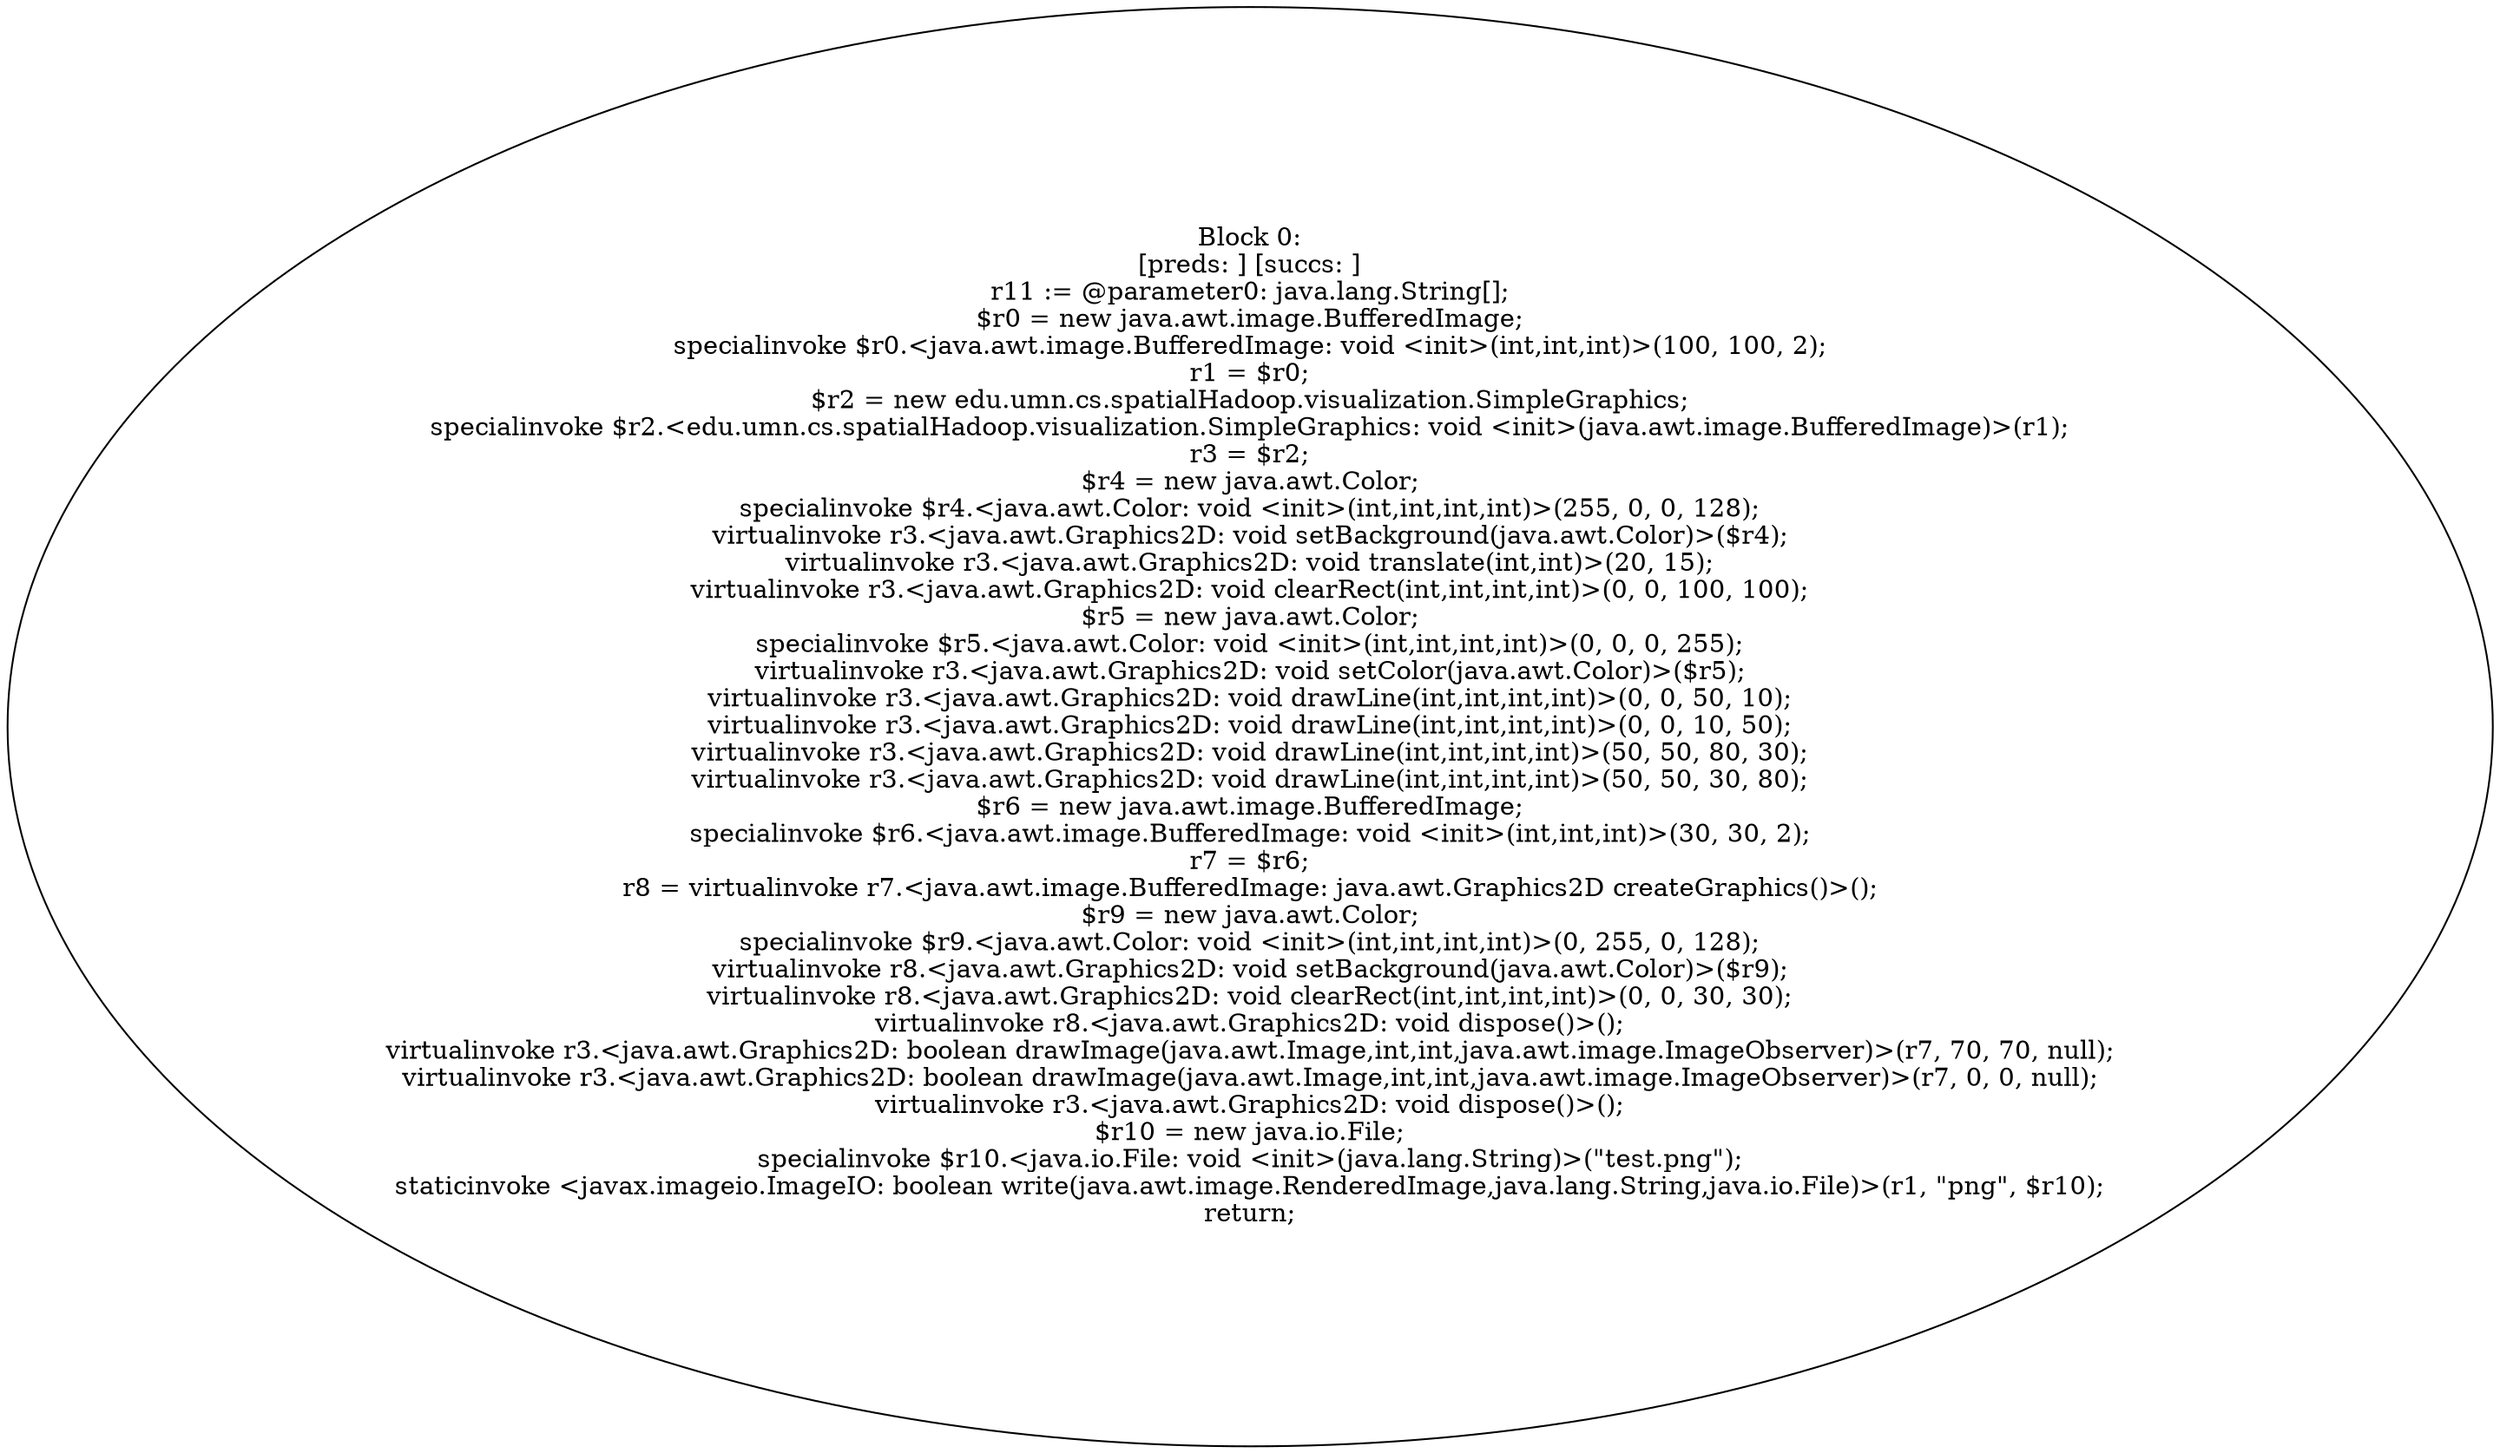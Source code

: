 digraph "unitGraph" {
    "Block 0:
[preds: ] [succs: ]
r11 := @parameter0: java.lang.String[];
$r0 = new java.awt.image.BufferedImage;
specialinvoke $r0.<java.awt.image.BufferedImage: void <init>(int,int,int)>(100, 100, 2);
r1 = $r0;
$r2 = new edu.umn.cs.spatialHadoop.visualization.SimpleGraphics;
specialinvoke $r2.<edu.umn.cs.spatialHadoop.visualization.SimpleGraphics: void <init>(java.awt.image.BufferedImage)>(r1);
r3 = $r2;
$r4 = new java.awt.Color;
specialinvoke $r4.<java.awt.Color: void <init>(int,int,int,int)>(255, 0, 0, 128);
virtualinvoke r3.<java.awt.Graphics2D: void setBackground(java.awt.Color)>($r4);
virtualinvoke r3.<java.awt.Graphics2D: void translate(int,int)>(20, 15);
virtualinvoke r3.<java.awt.Graphics2D: void clearRect(int,int,int,int)>(0, 0, 100, 100);
$r5 = new java.awt.Color;
specialinvoke $r5.<java.awt.Color: void <init>(int,int,int,int)>(0, 0, 0, 255);
virtualinvoke r3.<java.awt.Graphics2D: void setColor(java.awt.Color)>($r5);
virtualinvoke r3.<java.awt.Graphics2D: void drawLine(int,int,int,int)>(0, 0, 50, 10);
virtualinvoke r3.<java.awt.Graphics2D: void drawLine(int,int,int,int)>(0, 0, 10, 50);
virtualinvoke r3.<java.awt.Graphics2D: void drawLine(int,int,int,int)>(50, 50, 80, 30);
virtualinvoke r3.<java.awt.Graphics2D: void drawLine(int,int,int,int)>(50, 50, 30, 80);
$r6 = new java.awt.image.BufferedImage;
specialinvoke $r6.<java.awt.image.BufferedImage: void <init>(int,int,int)>(30, 30, 2);
r7 = $r6;
r8 = virtualinvoke r7.<java.awt.image.BufferedImage: java.awt.Graphics2D createGraphics()>();
$r9 = new java.awt.Color;
specialinvoke $r9.<java.awt.Color: void <init>(int,int,int,int)>(0, 255, 0, 128);
virtualinvoke r8.<java.awt.Graphics2D: void setBackground(java.awt.Color)>($r9);
virtualinvoke r8.<java.awt.Graphics2D: void clearRect(int,int,int,int)>(0, 0, 30, 30);
virtualinvoke r8.<java.awt.Graphics2D: void dispose()>();
virtualinvoke r3.<java.awt.Graphics2D: boolean drawImage(java.awt.Image,int,int,java.awt.image.ImageObserver)>(r7, 70, 70, null);
virtualinvoke r3.<java.awt.Graphics2D: boolean drawImage(java.awt.Image,int,int,java.awt.image.ImageObserver)>(r7, 0, 0, null);
virtualinvoke r3.<java.awt.Graphics2D: void dispose()>();
$r10 = new java.io.File;
specialinvoke $r10.<java.io.File: void <init>(java.lang.String)>(\"test.png\");
staticinvoke <javax.imageio.ImageIO: boolean write(java.awt.image.RenderedImage,java.lang.String,java.io.File)>(r1, \"png\", $r10);
return;
"
}
